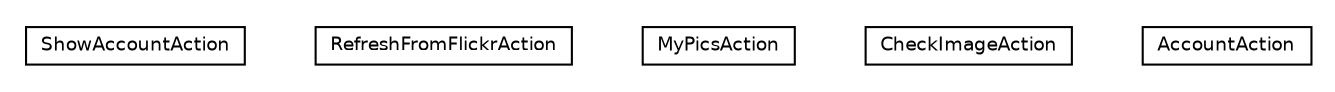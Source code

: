 #!/usr/local/bin/dot
#
# Class diagram 
# Generated by UmlGraph version 4.6 (http://www.spinellis.gr/sw/umlgraph)
#

digraph G {
	edge [fontname="Helvetica",fontsize=10,labelfontname="Helvetica",labelfontsize=10];
	node [fontname="Helvetica",fontsize=10,shape=plaintext];
	// net.chrissearle.flickrvote.web.account.ShowAccountAction
	c907 [label=<<table border="0" cellborder="1" cellspacing="0" cellpadding="2" port="p" href="./ShowAccountAction.html">
		<tr><td><table border="0" cellspacing="0" cellpadding="1">
			<tr><td> ShowAccountAction </td></tr>
		</table></td></tr>
		</table>>, fontname="Helvetica", fontcolor="black", fontsize=9.0];
	// net.chrissearle.flickrvote.web.account.RefreshFromFlickrAction
	c908 [label=<<table border="0" cellborder="1" cellspacing="0" cellpadding="2" port="p" href="./RefreshFromFlickrAction.html">
		<tr><td><table border="0" cellspacing="0" cellpadding="1">
			<tr><td> RefreshFromFlickrAction </td></tr>
		</table></td></tr>
		</table>>, fontname="Helvetica", fontcolor="black", fontsize=9.0];
	// net.chrissearle.flickrvote.web.account.MyPicsAction
	c909 [label=<<table border="0" cellborder="1" cellspacing="0" cellpadding="2" port="p" href="./MyPicsAction.html">
		<tr><td><table border="0" cellspacing="0" cellpadding="1">
			<tr><td> MyPicsAction </td></tr>
		</table></td></tr>
		</table>>, fontname="Helvetica", fontcolor="black", fontsize=9.0];
	// net.chrissearle.flickrvote.web.account.CheckImageAction
	c910 [label=<<table border="0" cellborder="1" cellspacing="0" cellpadding="2" port="p" href="./CheckImageAction.html">
		<tr><td><table border="0" cellspacing="0" cellpadding="1">
			<tr><td> CheckImageAction </td></tr>
		</table></td></tr>
		</table>>, fontname="Helvetica", fontcolor="black", fontsize=9.0];
	// net.chrissearle.flickrvote.web.account.AccountAction
	c911 [label=<<table border="0" cellborder="1" cellspacing="0" cellpadding="2" port="p" href="./AccountAction.html">
		<tr><td><table border="0" cellspacing="0" cellpadding="1">
			<tr><td> AccountAction </td></tr>
		</table></td></tr>
		</table>>, fontname="Helvetica", fontcolor="black", fontsize=9.0];
}

